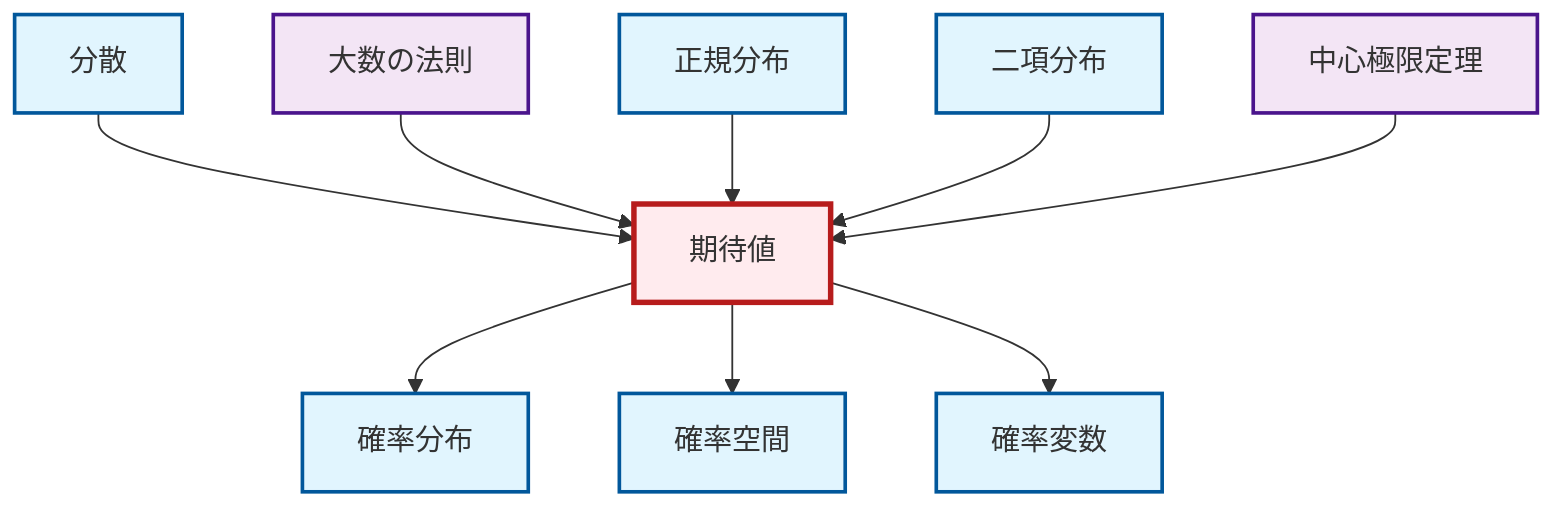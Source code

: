 graph TD
    classDef definition fill:#e1f5fe,stroke:#01579b,stroke-width:2px
    classDef theorem fill:#f3e5f5,stroke:#4a148c,stroke-width:2px
    classDef axiom fill:#fff3e0,stroke:#e65100,stroke-width:2px
    classDef example fill:#e8f5e9,stroke:#1b5e20,stroke-width:2px
    classDef current fill:#ffebee,stroke:#b71c1c,stroke-width:3px
    def-probability-space["確率空間"]:::definition
    thm-law-of-large-numbers["大数の法則"]:::theorem
    def-normal-distribution["正規分布"]:::definition
    def-probability-distribution["確率分布"]:::definition
    def-random-variable["確率変数"]:::definition
    def-binomial-distribution["二項分布"]:::definition
    def-variance["分散"]:::definition
    thm-central-limit["中心極限定理"]:::theorem
    def-expectation["期待値"]:::definition
    def-expectation --> def-probability-distribution
    def-expectation --> def-probability-space
    def-variance --> def-expectation
    thm-law-of-large-numbers --> def-expectation
    def-normal-distribution --> def-expectation
    def-binomial-distribution --> def-expectation
    thm-central-limit --> def-expectation
    def-expectation --> def-random-variable
    class def-expectation current